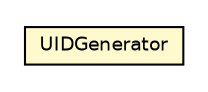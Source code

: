 #!/usr/local/bin/dot
#
# Class diagram 
# Generated by UMLGraph version 5.1 (http://www.umlgraph.org/)
#

digraph G {
	edge [fontname="Helvetica",fontsize=10,labelfontname="Helvetica",labelfontsize=10];
	node [fontname="Helvetica",fontsize=10,shape=plaintext];
	nodesep=0.25;
	ranksep=0.5;
	// com.connectlife.coreserver.environment.UIDGenerator
	c1215 [label=<<table title="com.connectlife.coreserver.environment.UIDGenerator" border="0" cellborder="1" cellspacing="0" cellpadding="2" port="p" bgcolor="lemonChiffon" href="./UIDGenerator.html">
		<tr><td><table border="0" cellspacing="0" cellpadding="1">
<tr><td align="center" balign="center"> UIDGenerator </td></tr>
		</table></td></tr>
		</table>>, fontname="Helvetica", fontcolor="black", fontsize=9.0];
}


